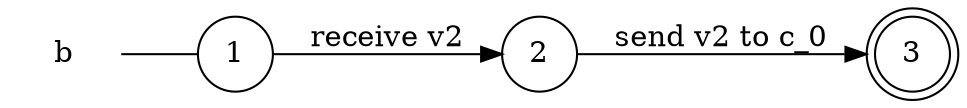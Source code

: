 digraph b {
	rankdir="LR";
	n_0 [label="b", shape="plaintext"];
	n_1 [id="1", shape=circle, label="1"];
	n_0 -> n_1 [arrowhead=none];
	n_2 [id="2", shape=circle, label="2"];
	n_3 [id="3", shape=doublecircle, label="3"];

	n_1 -> n_2 [id="[$e|0]", label="receive v2"];
	n_2 -> n_3 [id="[$e|1]", label="send v2 to c_0"];
}
